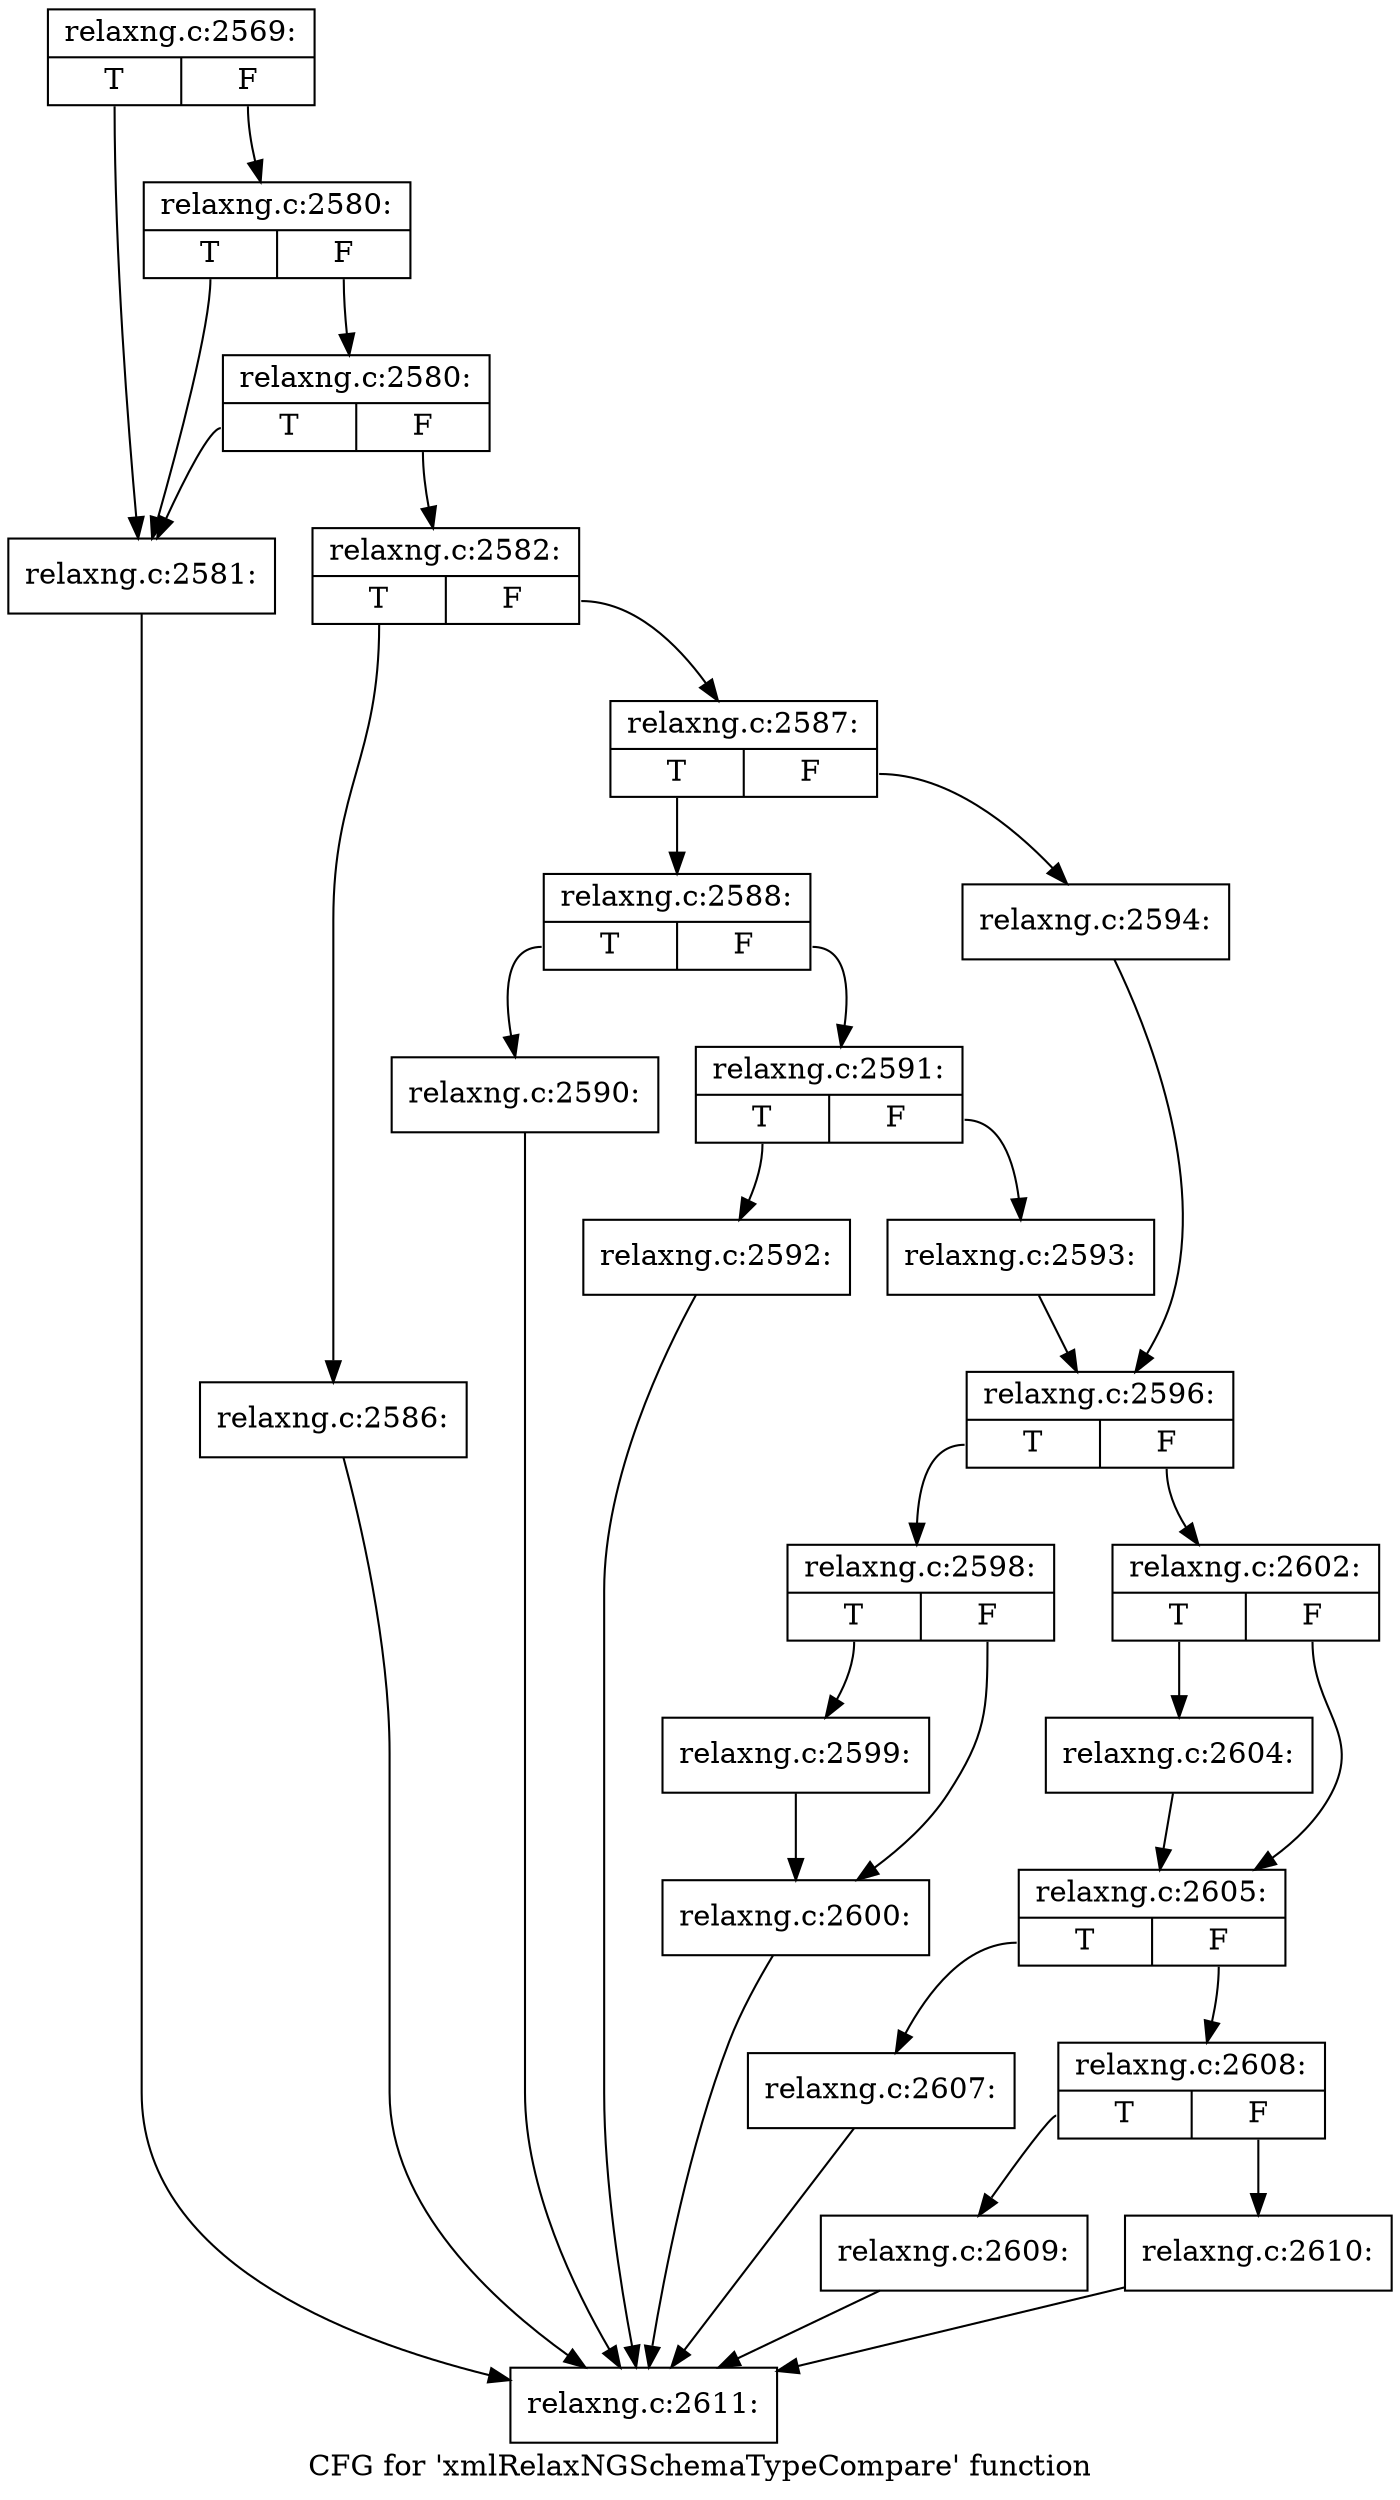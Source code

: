 digraph "CFG for 'xmlRelaxNGSchemaTypeCompare' function" {
	label="CFG for 'xmlRelaxNGSchemaTypeCompare' function";

	Node0x3b29500 [shape=record,label="{relaxng.c:2569:|{<s0>T|<s1>F}}"];
	Node0x3b29500:s0 -> Node0x3b2f800;
	Node0x3b29500:s1 -> Node0x3b2f920;
	Node0x3b2f920 [shape=record,label="{relaxng.c:2580:|{<s0>T|<s1>F}}"];
	Node0x3b2f920:s0 -> Node0x3b2f800;
	Node0x3b2f920:s1 -> Node0x3b2f8a0;
	Node0x3b2f8a0 [shape=record,label="{relaxng.c:2580:|{<s0>T|<s1>F}}"];
	Node0x3b2f8a0:s0 -> Node0x3b2f800;
	Node0x3b2f8a0:s1 -> Node0x3b2f850;
	Node0x3b2f800 [shape=record,label="{relaxng.c:2581:}"];
	Node0x3b2f800 -> Node0x3b299a0;
	Node0x3b2f850 [shape=record,label="{relaxng.c:2582:|{<s0>T|<s1>F}}"];
	Node0x3b2f850:s0 -> Node0x3b304e0;
	Node0x3b2f850:s1 -> Node0x3b30530;
	Node0x3b304e0 [shape=record,label="{relaxng.c:2586:}"];
	Node0x3b304e0 -> Node0x3b299a0;
	Node0x3b30530 [shape=record,label="{relaxng.c:2587:|{<s0>T|<s1>F}}"];
	Node0x3b30530:s0 -> Node0x3b309f0;
	Node0x3b30530:s1 -> Node0x3b30a90;
	Node0x3b309f0 [shape=record,label="{relaxng.c:2588:|{<s0>T|<s1>F}}"];
	Node0x3b309f0:s0 -> Node0x3b311e0;
	Node0x3b309f0:s1 -> Node0x3b31230;
	Node0x3b311e0 [shape=record,label="{relaxng.c:2590:}"];
	Node0x3b311e0 -> Node0x3b299a0;
	Node0x3b31230 [shape=record,label="{relaxng.c:2591:|{<s0>T|<s1>F}}"];
	Node0x3b31230:s0 -> Node0x3b316f0;
	Node0x3b31230:s1 -> Node0x3b31740;
	Node0x3b316f0 [shape=record,label="{relaxng.c:2592:}"];
	Node0x3b316f0 -> Node0x3b299a0;
	Node0x3b31740 [shape=record,label="{relaxng.c:2593:}"];
	Node0x3b31740 -> Node0x3b30a40;
	Node0x3b30a90 [shape=record,label="{relaxng.c:2594:}"];
	Node0x3b30a90 -> Node0x3b30a40;
	Node0x3b30a40 [shape=record,label="{relaxng.c:2596:|{<s0>T|<s1>F}}"];
	Node0x3b30a40:s0 -> Node0x3b32410;
	Node0x3b30a40:s1 -> Node0x3b32460;
	Node0x3b32410 [shape=record,label="{relaxng.c:2598:|{<s0>T|<s1>F}}"];
	Node0x3b32410:s0 -> Node0x3b32820;
	Node0x3b32410:s1 -> Node0x3b32870;
	Node0x3b32820 [shape=record,label="{relaxng.c:2599:}"];
	Node0x3b32820 -> Node0x3b32870;
	Node0x3b32870 [shape=record,label="{relaxng.c:2600:}"];
	Node0x3b32870 -> Node0x3b299a0;
	Node0x3b32460 [shape=record,label="{relaxng.c:2602:|{<s0>T|<s1>F}}"];
	Node0x3b32460:s0 -> Node0x3b33420;
	Node0x3b32460:s1 -> Node0x3b33df0;
	Node0x3b33420 [shape=record,label="{relaxng.c:2604:}"];
	Node0x3b33420 -> Node0x3b33df0;
	Node0x3b33df0 [shape=record,label="{relaxng.c:2605:|{<s0>T|<s1>F}}"];
	Node0x3b33df0:s0 -> Node0x3b342b0;
	Node0x3b33df0:s1 -> Node0x3b34300;
	Node0x3b342b0 [shape=record,label="{relaxng.c:2607:}"];
	Node0x3b342b0 -> Node0x3b299a0;
	Node0x3b34300 [shape=record,label="{relaxng.c:2608:|{<s0>T|<s1>F}}"];
	Node0x3b34300:s0 -> Node0x3b34720;
	Node0x3b34300:s1 -> Node0x3b34770;
	Node0x3b34720 [shape=record,label="{relaxng.c:2609:}"];
	Node0x3b34720 -> Node0x3b299a0;
	Node0x3b34770 [shape=record,label="{relaxng.c:2610:}"];
	Node0x3b34770 -> Node0x3b299a0;
	Node0x3b299a0 [shape=record,label="{relaxng.c:2611:}"];
}
